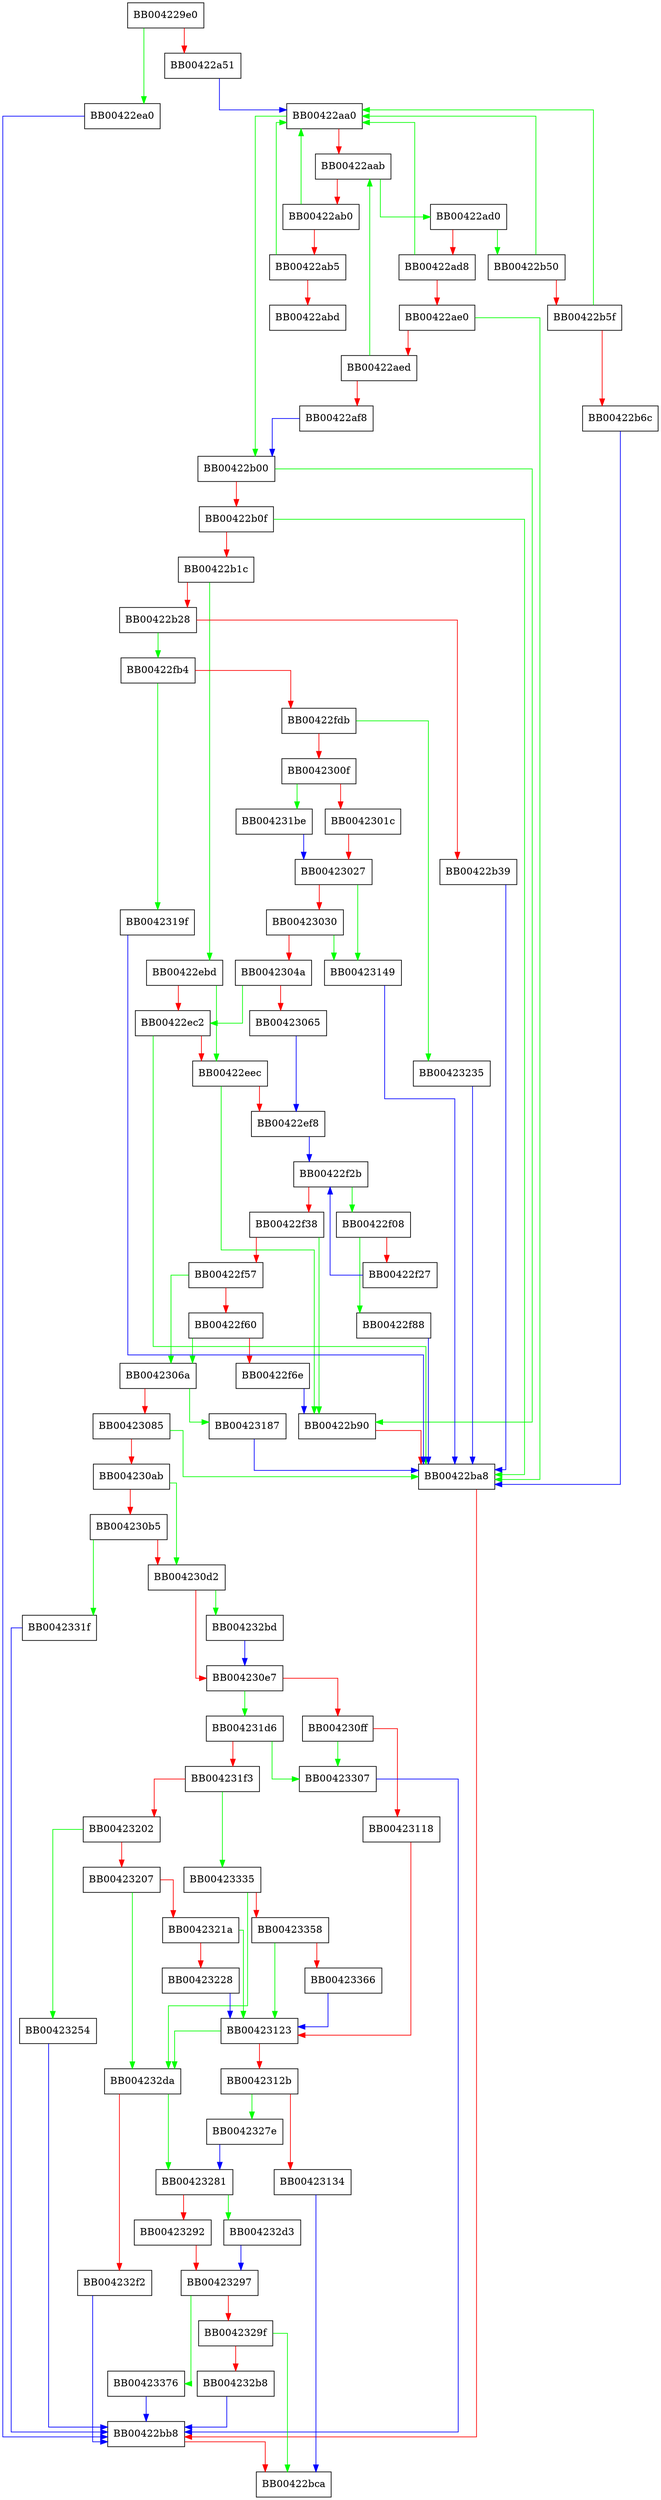 digraph genpkey_main {
  node [shape="box"];
  graph [splines=ortho];
  BB004229e0 -> BB00422ea0 [color="green"];
  BB004229e0 -> BB00422a51 [color="red"];
  BB00422a51 -> BB00422aa0 [color="blue"];
  BB00422aa0 -> BB00422b00 [color="green"];
  BB00422aa0 -> BB00422aab [color="red"];
  BB00422aab -> BB00422ad0 [color="green"];
  BB00422aab -> BB00422ab0 [color="red"];
  BB00422ab0 -> BB00422aa0 [color="green"];
  BB00422ab0 -> BB00422ab5 [color="red"];
  BB00422ab5 -> BB00422aa0 [color="green"];
  BB00422ab5 -> BB00422abd [color="red"];
  BB00422ad0 -> BB00422b50 [color="green"];
  BB00422ad0 -> BB00422ad8 [color="red"];
  BB00422ad8 -> BB00422aa0 [color="green"];
  BB00422ad8 -> BB00422ae0 [color="red"];
  BB00422ae0 -> BB00422ba8 [color="green"];
  BB00422ae0 -> BB00422aed [color="red"];
  BB00422aed -> BB00422aab [color="green"];
  BB00422aed -> BB00422af8 [color="red"];
  BB00422af8 -> BB00422b00 [color="blue"];
  BB00422b00 -> BB00422b90 [color="green"];
  BB00422b00 -> BB00422b0f [color="red"];
  BB00422b0f -> BB00422ba8 [color="green"];
  BB00422b0f -> BB00422b1c [color="red"];
  BB00422b1c -> BB00422ebd [color="green"];
  BB00422b1c -> BB00422b28 [color="red"];
  BB00422b28 -> BB00422fb4 [color="green"];
  BB00422b28 -> BB00422b39 [color="red"];
  BB00422b39 -> BB00422ba8 [color="blue"];
  BB00422b50 -> BB00422aa0 [color="green"];
  BB00422b50 -> BB00422b5f [color="red"];
  BB00422b5f -> BB00422aa0 [color="green"];
  BB00422b5f -> BB00422b6c [color="red"];
  BB00422b6c -> BB00422ba8 [color="blue"];
  BB00422b90 -> BB00422ba8 [color="red"];
  BB00422ba8 -> BB00422bb8 [color="red"];
  BB00422bb8 -> BB00422bca [color="red"];
  BB00422ea0 -> BB00422bb8 [color="blue"];
  BB00422ebd -> BB00422eec [color="green"];
  BB00422ebd -> BB00422ec2 [color="red"];
  BB00422ec2 -> BB00422ba8 [color="green"];
  BB00422ec2 -> BB00422eec [color="red"];
  BB00422eec -> BB00422b90 [color="green"];
  BB00422eec -> BB00422ef8 [color="red"];
  BB00422ef8 -> BB00422f2b [color="blue"];
  BB00422f08 -> BB00422f88 [color="green"];
  BB00422f08 -> BB00422f27 [color="red"];
  BB00422f27 -> BB00422f2b [color="blue"];
  BB00422f2b -> BB00422f08 [color="green"];
  BB00422f2b -> BB00422f38 [color="red"];
  BB00422f38 -> BB00422b90 [color="green"];
  BB00422f38 -> BB00422f57 [color="red"];
  BB00422f57 -> BB0042306a [color="green"];
  BB00422f57 -> BB00422f60 [color="red"];
  BB00422f60 -> BB0042306a [color="green"];
  BB00422f60 -> BB00422f6e [color="red"];
  BB00422f6e -> BB00422b90 [color="blue"];
  BB00422f88 -> BB00422ba8 [color="blue"];
  BB00422fb4 -> BB0042319f [color="green"];
  BB00422fb4 -> BB00422fdb [color="red"];
  BB00422fdb -> BB00423235 [color="green"];
  BB00422fdb -> BB0042300f [color="red"];
  BB0042300f -> BB004231be [color="green"];
  BB0042300f -> BB0042301c [color="red"];
  BB0042301c -> BB00423027 [color="red"];
  BB00423027 -> BB00423149 [color="green"];
  BB00423027 -> BB00423030 [color="red"];
  BB00423030 -> BB00423149 [color="green"];
  BB00423030 -> BB0042304a [color="red"];
  BB0042304a -> BB00422ec2 [color="green"];
  BB0042304a -> BB00423065 [color="red"];
  BB00423065 -> BB00422ef8 [color="blue"];
  BB0042306a -> BB00423187 [color="green"];
  BB0042306a -> BB00423085 [color="red"];
  BB00423085 -> BB00422ba8 [color="green"];
  BB00423085 -> BB004230ab [color="red"];
  BB004230ab -> BB004230d2 [color="green"];
  BB004230ab -> BB004230b5 [color="red"];
  BB004230b5 -> BB0042331f [color="green"];
  BB004230b5 -> BB004230d2 [color="red"];
  BB004230d2 -> BB004232bd [color="green"];
  BB004230d2 -> BB004230e7 [color="red"];
  BB004230e7 -> BB004231d6 [color="green"];
  BB004230e7 -> BB004230ff [color="red"];
  BB004230ff -> BB00423307 [color="green"];
  BB004230ff -> BB00423118 [color="red"];
  BB00423118 -> BB00423123 [color="red"];
  BB00423123 -> BB004232da [color="green"];
  BB00423123 -> BB0042312b [color="red"];
  BB0042312b -> BB0042327e [color="green"];
  BB0042312b -> BB00423134 [color="red"];
  BB00423134 -> BB00422bca [color="blue"];
  BB00423149 -> BB00422ba8 [color="blue"];
  BB00423187 -> BB00422ba8 [color="blue"];
  BB0042319f -> BB00422ba8 [color="blue"];
  BB004231be -> BB00423027 [color="blue"];
  BB004231d6 -> BB00423307 [color="green"];
  BB004231d6 -> BB004231f3 [color="red"];
  BB004231f3 -> BB00423335 [color="green"];
  BB004231f3 -> BB00423202 [color="red"];
  BB00423202 -> BB00423254 [color="green"];
  BB00423202 -> BB00423207 [color="red"];
  BB00423207 -> BB004232da [color="green"];
  BB00423207 -> BB0042321a [color="red"];
  BB0042321a -> BB00423123 [color="green"];
  BB0042321a -> BB00423228 [color="red"];
  BB00423228 -> BB00423123 [color="blue"];
  BB00423235 -> BB00422ba8 [color="blue"];
  BB00423254 -> BB00422bb8 [color="blue"];
  BB0042327e -> BB00423281 [color="blue"];
  BB00423281 -> BB004232d3 [color="green"];
  BB00423281 -> BB00423292 [color="red"];
  BB00423292 -> BB00423297 [color="red"];
  BB00423297 -> BB00423376 [color="green"];
  BB00423297 -> BB0042329f [color="red"];
  BB0042329f -> BB00422bca [color="green"];
  BB0042329f -> BB004232b8 [color="red"];
  BB004232b8 -> BB00422bb8 [color="blue"];
  BB004232bd -> BB004230e7 [color="blue"];
  BB004232d3 -> BB00423297 [color="blue"];
  BB004232da -> BB00423281 [color="green"];
  BB004232da -> BB004232f2 [color="red"];
  BB004232f2 -> BB00422bb8 [color="blue"];
  BB00423307 -> BB00422bb8 [color="blue"];
  BB0042331f -> BB00422bb8 [color="blue"];
  BB00423335 -> BB004232da [color="green"];
  BB00423335 -> BB00423358 [color="red"];
  BB00423358 -> BB00423123 [color="green"];
  BB00423358 -> BB00423366 [color="red"];
  BB00423366 -> BB00423123 [color="blue"];
  BB00423376 -> BB00422bb8 [color="blue"];
}